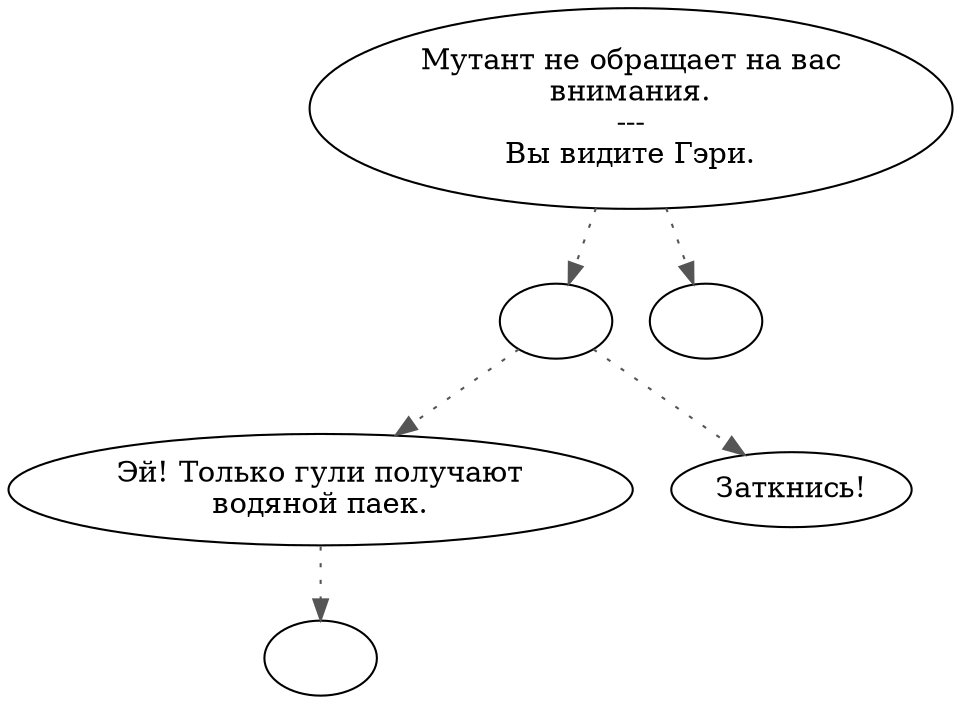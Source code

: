 digraph gary {
  "start" [style=filled       fillcolor="#FFFFFF"       color="#000000"]
  "start" -> "do_dialogue" [style=dotted color="#555555"]
  "start" -> "Critter_Action" [style=dotted color="#555555"]
  "start" [label="Мутант не обращает на вас\nвнимания.\n---\nВы видите Гэри."]
  "do_dialogue" [style=filled       fillcolor="#FFFFFF"       color="#000000"]
  "do_dialogue" -> "mutant01" [style=dotted color="#555555"]
  "do_dialogue" -> "mutant02" [style=dotted color="#555555"]
  "do_dialogue" [label=""]
  "mutant01" [style=filled       fillcolor="#FFFFFF"       color="#000000"]
  "mutant01" -> "combat" [style=dotted color="#555555"]
  "mutant01" [label="Эй! Только гули получают\nводяной паек."]
  "mutant02" [style=filled       fillcolor="#FFFFFF"       color="#000000"]
  "mutant02" [label="Заткнись!"]
  "combat" [style=filled       fillcolor="#FFFFFF"       color="#000000"]
  "combat" [label=""]
  "Critter_Action" [style=filled       fillcolor="#FFFFFF"       color="#000000"]
  "Critter_Action" [label=""]
}